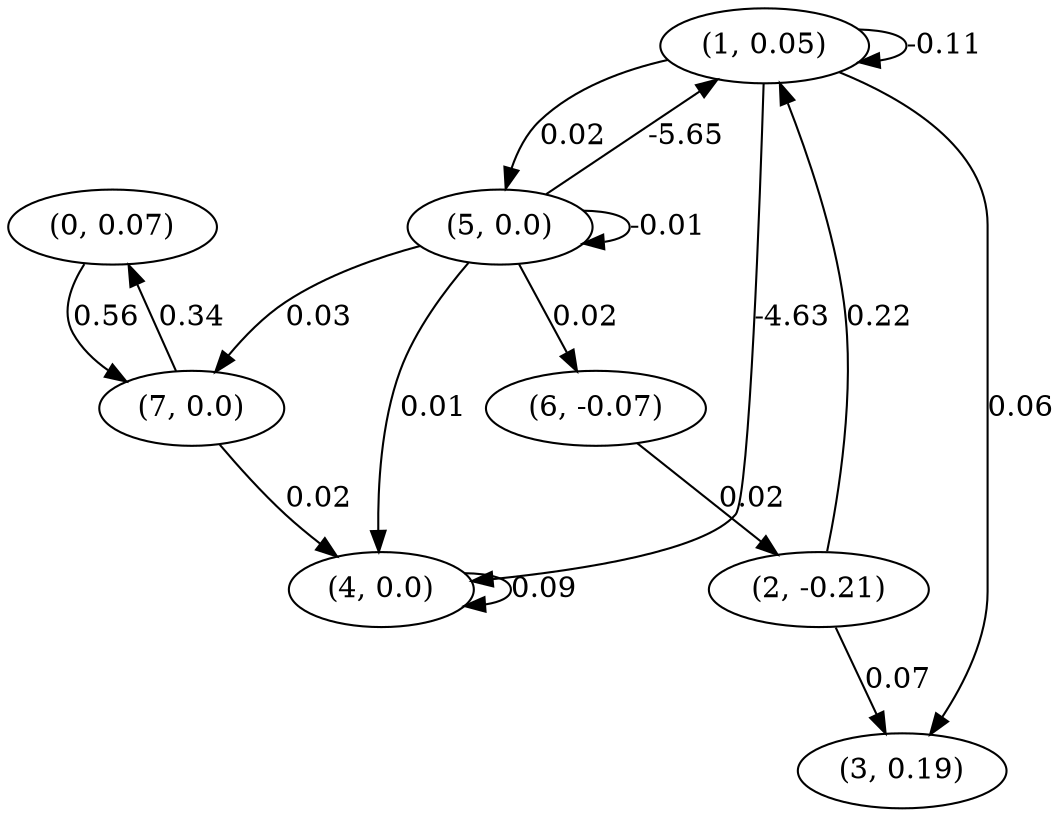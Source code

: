digraph {
    0 [ label = "(0, 0.07)" ]
    1 [ label = "(1, 0.05)" ]
    2 [ label = "(2, -0.21)" ]
    3 [ label = "(3, 0.19)" ]
    4 [ label = "(4, 0.0)" ]
    5 [ label = "(5, 0.0)" ]
    6 [ label = "(6, -0.07)" ]
    7 [ label = "(7, 0.0)" ]
    1 -> 1 [ label = "-0.11" ]
    4 -> 4 [ label = "0.09" ]
    5 -> 5 [ label = "-0.01" ]
    7 -> 0 [ label = "0.34" ]
    2 -> 1 [ label = "0.22" ]
    5 -> 1 [ label = "-5.65" ]
    6 -> 2 [ label = "0.02" ]
    1 -> 3 [ label = "0.06" ]
    2 -> 3 [ label = "0.07" ]
    1 -> 4 [ label = "-4.63" ]
    5 -> 4 [ label = "0.01" ]
    7 -> 4 [ label = "0.02" ]
    1 -> 5 [ label = "0.02" ]
    5 -> 6 [ label = "0.02" ]
    0 -> 7 [ label = "0.56" ]
    5 -> 7 [ label = "0.03" ]
}

